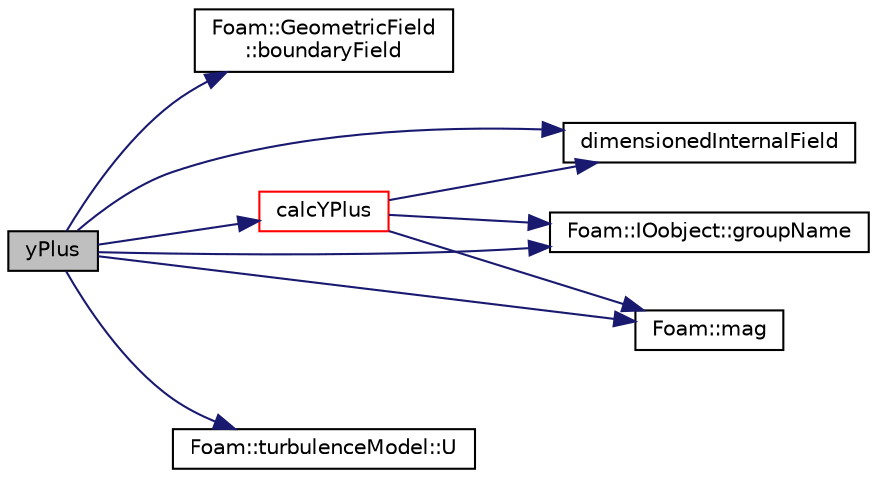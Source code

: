 digraph "yPlus"
{
  bgcolor="transparent";
  edge [fontname="Helvetica",fontsize="10",labelfontname="Helvetica",labelfontsize="10"];
  node [fontname="Helvetica",fontsize="10",shape=record];
  rankdir="LR";
  Node1 [label="yPlus",height=0.2,width=0.4,color="black", fillcolor="grey75", style="filled", fontcolor="black"];
  Node1 -> Node2 [color="midnightblue",fontsize="10",style="solid",fontname="Helvetica"];
  Node2 [label="Foam::GeometricField\l::boundaryField",height=0.2,width=0.4,color="black",URL="$a00934.html#a3c6c1a789b48ea0c5e8bff64f9c14f2d",tooltip="Return reference to GeometricBoundaryField. "];
  Node1 -> Node3 [color="midnightblue",fontsize="10",style="solid",fontname="Helvetica"];
  Node3 [label="calcYPlus",height=0.2,width=0.4,color="red",URL="$a01716.html#a656a897e714e1cefeb22bcfa097e8e30",tooltip="Calculate yPLus. "];
  Node3 -> Node4 [color="midnightblue",fontsize="10",style="solid",fontname="Helvetica"];
  Node4 [label="dimensionedInternalField",height=0.2,width=0.4,color="black",URL="$a03218.html#a942cd19121a46cdc649099eb27c74b18"];
  Node3 -> Node5 [color="midnightblue",fontsize="10",style="solid",fontname="Helvetica"];
  Node5 [label="Foam::IOobject::groupName",height=0.2,width=0.4,color="black",URL="$a01196.html#ad5705e6da2a025ad75b4cf5d748d7d30"];
  Node3 -> Node6 [color="midnightblue",fontsize="10",style="solid",fontname="Helvetica"];
  Node6 [label="Foam::mag",height=0.2,width=0.4,color="black",URL="$a10958.html#a929da2a3fdcf3dacbbe0487d3a330dae"];
  Node1 -> Node4 [color="midnightblue",fontsize="10",style="solid",fontname="Helvetica"];
  Node1 -> Node5 [color="midnightblue",fontsize="10",style="solid",fontname="Helvetica"];
  Node1 -> Node6 [color="midnightblue",fontsize="10",style="solid",fontname="Helvetica"];
  Node1 -> Node7 [color="midnightblue",fontsize="10",style="solid",fontname="Helvetica"];
  Node7 [label="Foam::turbulenceModel::U",height=0.2,width=0.4,color="black",URL="$a02769.html#a0b0f7927917d51eb0331cdda095aa21f",tooltip="Access function to velocity field. "];
}

